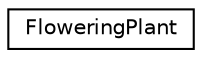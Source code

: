 digraph "Graphical Class Hierarchy"
{
 // LATEX_PDF_SIZE
  edge [fontname="Helvetica",fontsize="10",labelfontname="Helvetica",labelfontsize="10"];
  node [fontname="Helvetica",fontsize="10",shape=record];
  rankdir="LR";
  Node0 [label="FloweringPlant",height=0.2,width=0.4,color="black", fillcolor="white", style="filled",URL="$classFloweringPlant.html",tooltip=" "];
}
